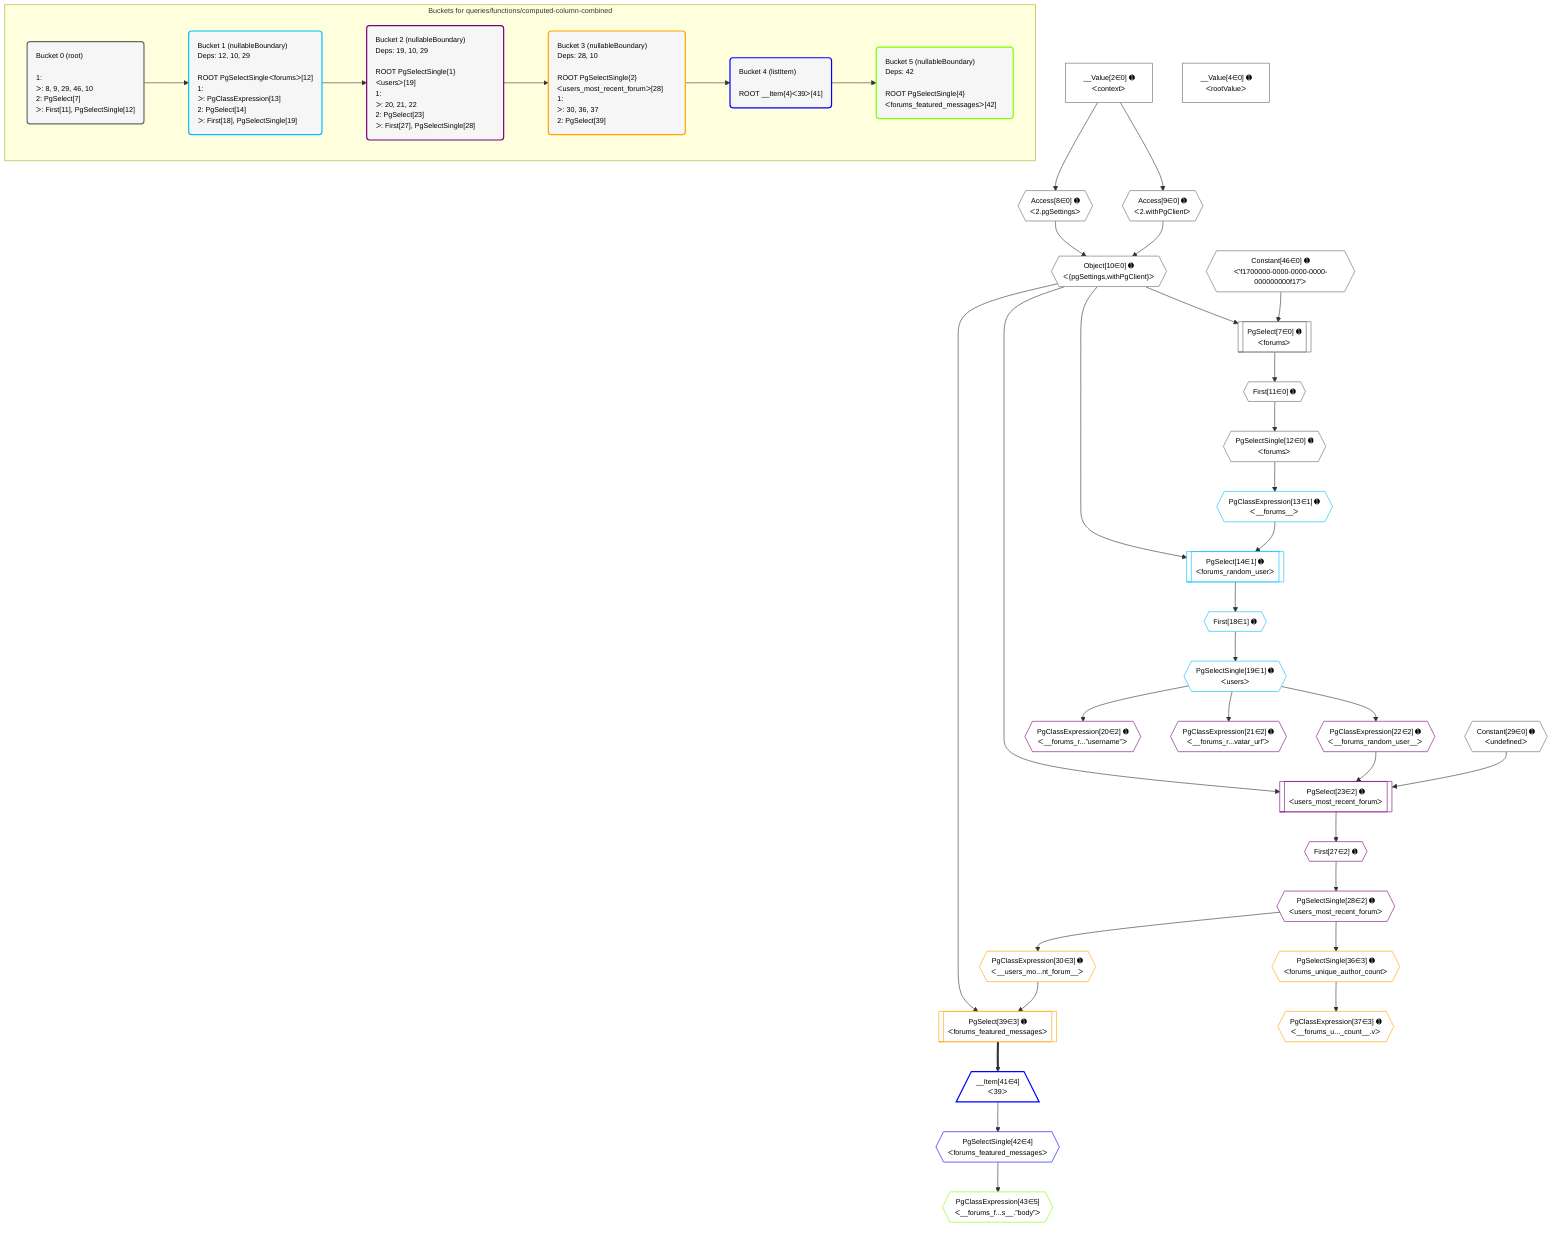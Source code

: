 %%{init: {'themeVariables': { 'fontSize': '12px'}}}%%
graph TD
    classDef path fill:#eee,stroke:#000,color:#000
    classDef plan fill:#fff,stroke-width:1px,color:#000
    classDef itemplan fill:#fff,stroke-width:2px,color:#000
    classDef unbatchedplan fill:#dff,stroke-width:1px,color:#000
    classDef sideeffectplan fill:#fcc,stroke-width:2px,color:#000
    classDef bucket fill:#f6f6f6,color:#000,stroke-width:2px,text-align:left


    %% plan dependencies
    PgSelect7[["PgSelect[7∈0] ➊<br />ᐸforumsᐳ"]]:::plan
    Object10{{"Object[10∈0] ➊<br />ᐸ{pgSettings,withPgClient}ᐳ"}}:::plan
    Constant46{{"Constant[46∈0] ➊<br />ᐸ'f1700000-0000-0000-0000-000000000f17'ᐳ"}}:::plan
    Object10 & Constant46 --> PgSelect7
    Access8{{"Access[8∈0] ➊<br />ᐸ2.pgSettingsᐳ"}}:::plan
    Access9{{"Access[9∈0] ➊<br />ᐸ2.withPgClientᐳ"}}:::plan
    Access8 & Access9 --> Object10
    __Value2["__Value[2∈0] ➊<br />ᐸcontextᐳ"]:::plan
    __Value2 --> Access8
    __Value2 --> Access9
    First11{{"First[11∈0] ➊"}}:::plan
    PgSelect7 --> First11
    PgSelectSingle12{{"PgSelectSingle[12∈0] ➊<br />ᐸforumsᐳ"}}:::plan
    First11 --> PgSelectSingle12
    __Value4["__Value[4∈0] ➊<br />ᐸrootValueᐳ"]:::plan
    Constant29{{"Constant[29∈0] ➊<br />ᐸundefinedᐳ"}}:::plan
    PgSelect14[["PgSelect[14∈1] ➊<br />ᐸforums_random_userᐳ"]]:::plan
    PgClassExpression13{{"PgClassExpression[13∈1] ➊<br />ᐸ__forums__ᐳ"}}:::plan
    Object10 & PgClassExpression13 --> PgSelect14
    PgSelectSingle12 --> PgClassExpression13
    First18{{"First[18∈1] ➊"}}:::plan
    PgSelect14 --> First18
    PgSelectSingle19{{"PgSelectSingle[19∈1] ➊<br />ᐸusersᐳ"}}:::plan
    First18 --> PgSelectSingle19
    PgSelect23[["PgSelect[23∈2] ➊<br />ᐸusers_most_recent_forumᐳ"]]:::plan
    PgClassExpression22{{"PgClassExpression[22∈2] ➊<br />ᐸ__forums_random_user__ᐳ"}}:::plan
    Object10 & PgClassExpression22 & Constant29 --> PgSelect23
    PgClassExpression20{{"PgClassExpression[20∈2] ➊<br />ᐸ__forums_r...”username”ᐳ"}}:::plan
    PgSelectSingle19 --> PgClassExpression20
    PgClassExpression21{{"PgClassExpression[21∈2] ➊<br />ᐸ__forums_r...vatar_url”ᐳ"}}:::plan
    PgSelectSingle19 --> PgClassExpression21
    PgSelectSingle19 --> PgClassExpression22
    First27{{"First[27∈2] ➊"}}:::plan
    PgSelect23 --> First27
    PgSelectSingle28{{"PgSelectSingle[28∈2] ➊<br />ᐸusers_most_recent_forumᐳ"}}:::plan
    First27 --> PgSelectSingle28
    PgSelect39[["PgSelect[39∈3] ➊<br />ᐸforums_featured_messagesᐳ"]]:::plan
    PgClassExpression30{{"PgClassExpression[30∈3] ➊<br />ᐸ__users_mo...nt_forum__ᐳ"}}:::plan
    Object10 & PgClassExpression30 --> PgSelect39
    PgSelectSingle28 --> PgClassExpression30
    PgSelectSingle36{{"PgSelectSingle[36∈3] ➊<br />ᐸforums_unique_author_countᐳ"}}:::plan
    PgSelectSingle28 --> PgSelectSingle36
    PgClassExpression37{{"PgClassExpression[37∈3] ➊<br />ᐸ__forums_u..._count__.vᐳ"}}:::plan
    PgSelectSingle36 --> PgClassExpression37
    __Item41[/"__Item[41∈4]<br />ᐸ39ᐳ"\]:::itemplan
    PgSelect39 ==> __Item41
    PgSelectSingle42{{"PgSelectSingle[42∈4]<br />ᐸforums_featured_messagesᐳ"}}:::plan
    __Item41 --> PgSelectSingle42
    PgClassExpression43{{"PgClassExpression[43∈5]<br />ᐸ__forums_f...s__.”body”ᐳ"}}:::plan
    PgSelectSingle42 --> PgClassExpression43

    %% define steps

    subgraph "Buckets for queries/functions/computed-column-combined"
    Bucket0("Bucket 0 (root)<br /><br />1: <br />ᐳ: 8, 9, 29, 46, 10<br />2: PgSelect[7]<br />ᐳ: First[11], PgSelectSingle[12]"):::bucket
    classDef bucket0 stroke:#696969
    class Bucket0,__Value2,__Value4,PgSelect7,Access8,Access9,Object10,First11,PgSelectSingle12,Constant29,Constant46 bucket0
    Bucket1("Bucket 1 (nullableBoundary)<br />Deps: 12, 10, 29<br /><br />ROOT PgSelectSingleᐸforumsᐳ[12]<br />1: <br />ᐳ: PgClassExpression[13]<br />2: PgSelect[14]<br />ᐳ: First[18], PgSelectSingle[19]"):::bucket
    classDef bucket1 stroke:#00bfff
    class Bucket1,PgClassExpression13,PgSelect14,First18,PgSelectSingle19 bucket1
    Bucket2("Bucket 2 (nullableBoundary)<br />Deps: 19, 10, 29<br /><br />ROOT PgSelectSingle{1}ᐸusersᐳ[19]<br />1: <br />ᐳ: 20, 21, 22<br />2: PgSelect[23]<br />ᐳ: First[27], PgSelectSingle[28]"):::bucket
    classDef bucket2 stroke:#7f007f
    class Bucket2,PgClassExpression20,PgClassExpression21,PgClassExpression22,PgSelect23,First27,PgSelectSingle28 bucket2
    Bucket3("Bucket 3 (nullableBoundary)<br />Deps: 28, 10<br /><br />ROOT PgSelectSingle{2}ᐸusers_most_recent_forumᐳ[28]<br />1: <br />ᐳ: 30, 36, 37<br />2: PgSelect[39]"):::bucket
    classDef bucket3 stroke:#ffa500
    class Bucket3,PgClassExpression30,PgSelectSingle36,PgClassExpression37,PgSelect39 bucket3
    Bucket4("Bucket 4 (listItem)<br /><br />ROOT __Item{4}ᐸ39ᐳ[41]"):::bucket
    classDef bucket4 stroke:#0000ff
    class Bucket4,__Item41,PgSelectSingle42 bucket4
    Bucket5("Bucket 5 (nullableBoundary)<br />Deps: 42<br /><br />ROOT PgSelectSingle{4}ᐸforums_featured_messagesᐳ[42]"):::bucket
    classDef bucket5 stroke:#7fff00
    class Bucket5,PgClassExpression43 bucket5
    Bucket0 --> Bucket1
    Bucket1 --> Bucket2
    Bucket2 --> Bucket3
    Bucket3 --> Bucket4
    Bucket4 --> Bucket5
    end